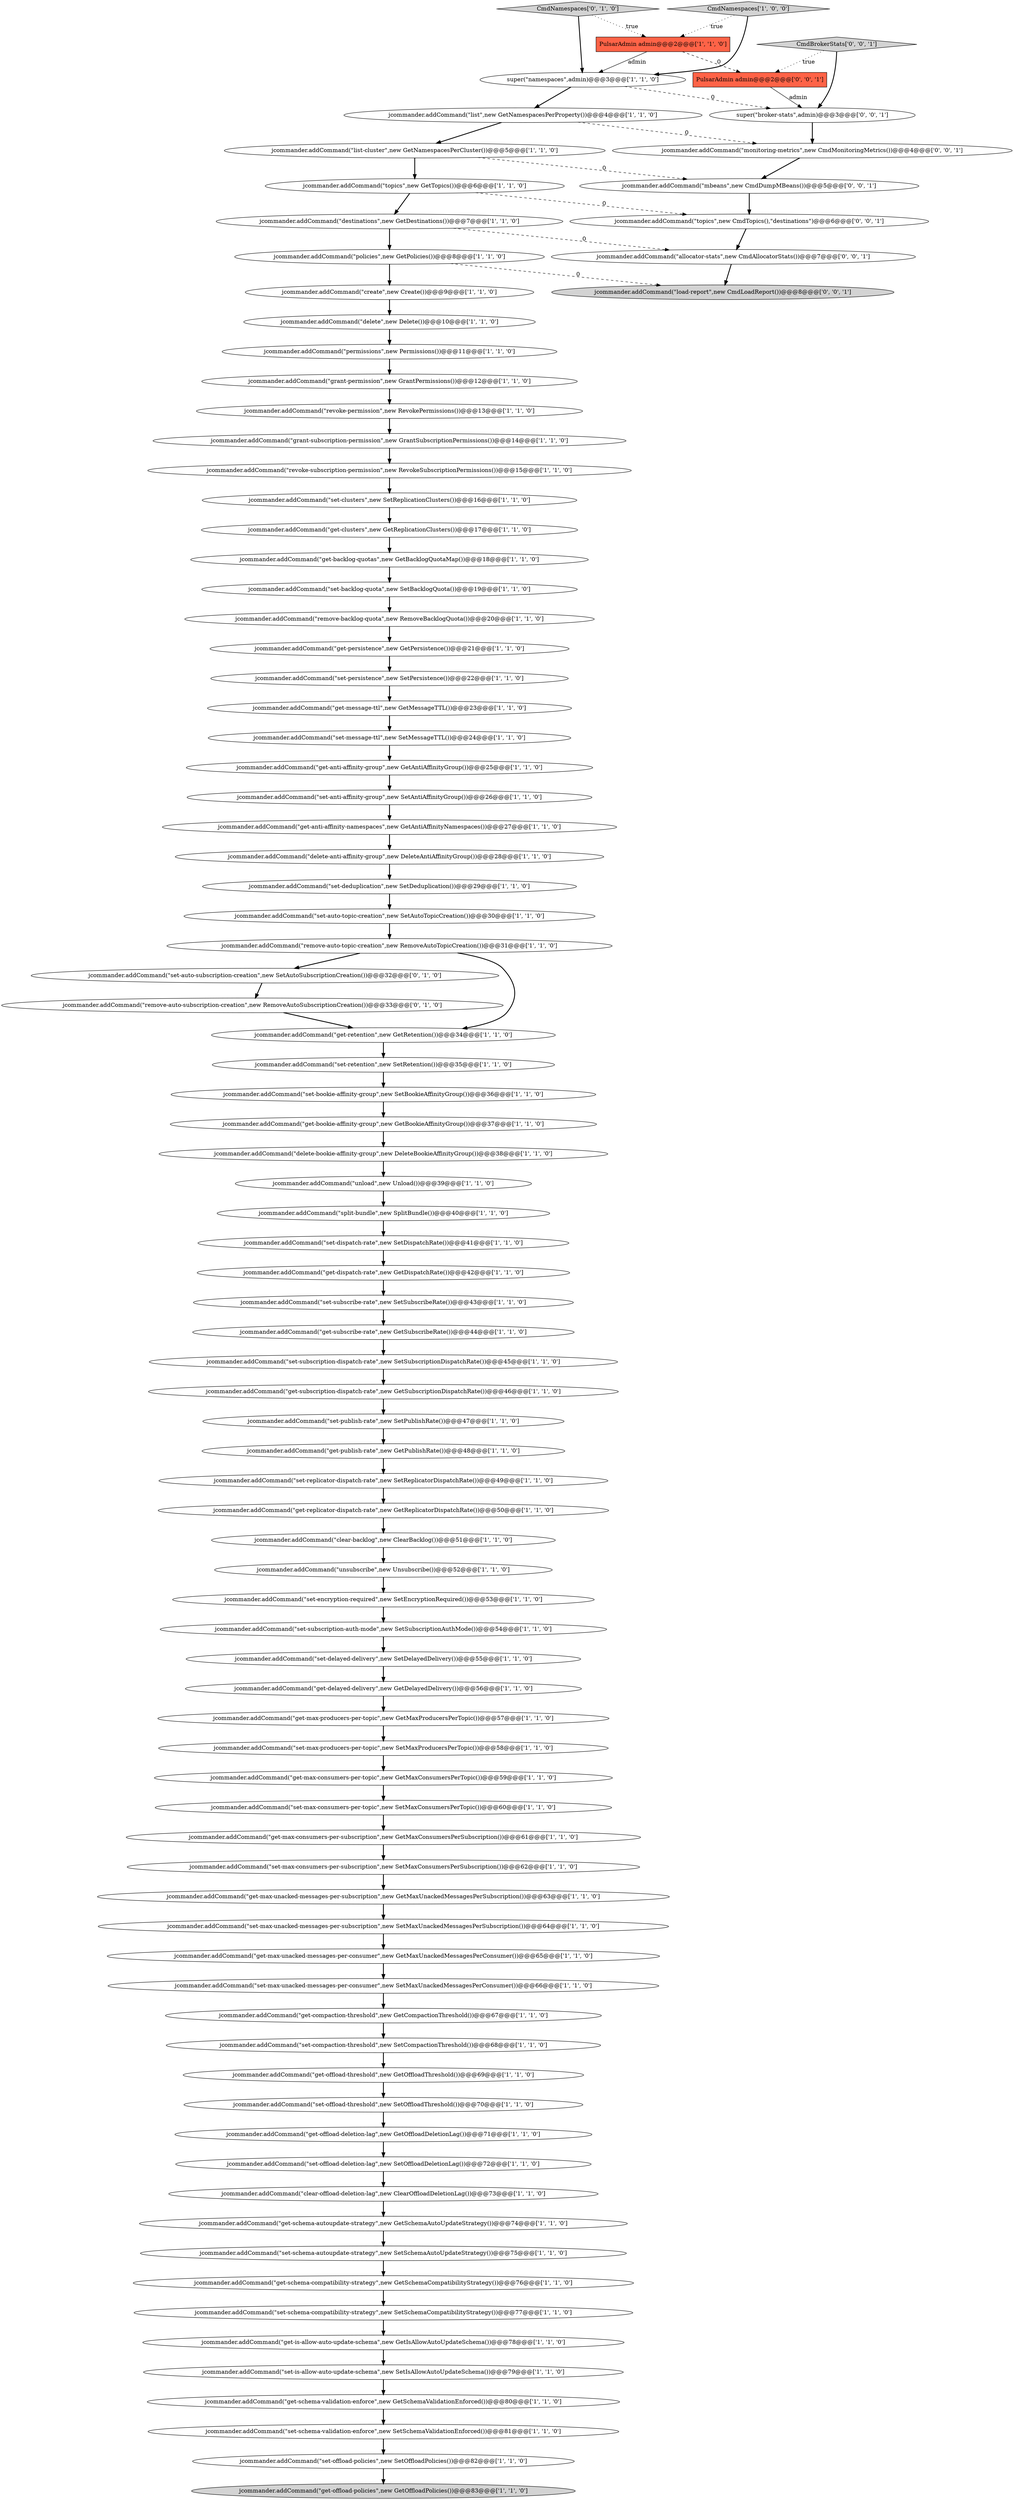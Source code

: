 digraph {
13 [style = filled, label = "jcommander.addCommand(\"get-replicator-dispatch-rate\",new GetReplicatorDispatchRate())@@@50@@@['1', '1', '0']", fillcolor = white, shape = ellipse image = "AAA0AAABBB1BBB"];
14 [style = filled, label = "jcommander.addCommand(\"list-cluster\",new GetNamespacesPerCluster())@@@5@@@['1', '1', '0']", fillcolor = white, shape = ellipse image = "AAA0AAABBB1BBB"];
29 [style = filled, label = "jcommander.addCommand(\"get-offload-policies\",new GetOffloadPolicies())@@@83@@@['1', '1', '0']", fillcolor = lightgray, shape = ellipse image = "AAA0AAABBB1BBB"];
89 [style = filled, label = "super(\"broker-stats\",admin)@@@3@@@['0', '0', '1']", fillcolor = white, shape = ellipse image = "AAA0AAABBB3BBB"];
44 [style = filled, label = "jcommander.addCommand(\"get-message-ttl\",new GetMessageTTL())@@@23@@@['1', '1', '0']", fillcolor = white, shape = ellipse image = "AAA0AAABBB1BBB"];
60 [style = filled, label = "jcommander.addCommand(\"delete-bookie-affinity-group\",new DeleteBookieAffinityGroup())@@@38@@@['1', '1', '0']", fillcolor = white, shape = ellipse image = "AAA0AAABBB1BBB"];
58 [style = filled, label = "jcommander.addCommand(\"set-persistence\",new SetPersistence())@@@22@@@['1', '1', '0']", fillcolor = white, shape = ellipse image = "AAA0AAABBB1BBB"];
23 [style = filled, label = "jcommander.addCommand(\"revoke-permission\",new RevokePermissions())@@@13@@@['1', '1', '0']", fillcolor = white, shape = ellipse image = "AAA0AAABBB1BBB"];
77 [style = filled, label = "jcommander.addCommand(\"set-message-ttl\",new SetMessageTTL())@@@24@@@['1', '1', '0']", fillcolor = white, shape = ellipse image = "AAA0AAABBB1BBB"];
34 [style = filled, label = "jcommander.addCommand(\"set-subscription-dispatch-rate\",new SetSubscriptionDispatchRate())@@@45@@@['1', '1', '0']", fillcolor = white, shape = ellipse image = "AAA0AAABBB1BBB"];
82 [style = filled, label = "jcommander.addCommand(\"set-auto-subscription-creation\",new SetAutoSubscriptionCreation())@@@32@@@['0', '1', '0']", fillcolor = white, shape = ellipse image = "AAA1AAABBB2BBB"];
84 [style = filled, label = "jcommander.addCommand(\"mbeans\",new CmdDumpMBeans())@@@5@@@['0', '0', '1']", fillcolor = white, shape = ellipse image = "AAA0AAABBB3BBB"];
67 [style = filled, label = "jcommander.addCommand(\"get-anti-affinity-group\",new GetAntiAffinityGroup())@@@25@@@['1', '1', '0']", fillcolor = white, shape = ellipse image = "AAA0AAABBB1BBB"];
10 [style = filled, label = "jcommander.addCommand(\"set-anti-affinity-group\",new SetAntiAffinityGroup())@@@26@@@['1', '1', '0']", fillcolor = white, shape = ellipse image = "AAA0AAABBB1BBB"];
31 [style = filled, label = "jcommander.addCommand(\"set-schema-autoupdate-strategy\",new SetSchemaAutoUpdateStrategy())@@@75@@@['1', '1', '0']", fillcolor = white, shape = ellipse image = "AAA0AAABBB1BBB"];
32 [style = filled, label = "jcommander.addCommand(\"get-publish-rate\",new GetPublishRate())@@@48@@@['1', '1', '0']", fillcolor = white, shape = ellipse image = "AAA0AAABBB1BBB"];
43 [style = filled, label = "jcommander.addCommand(\"set-backlog-quota\",new SetBacklogQuota())@@@19@@@['1', '1', '0']", fillcolor = white, shape = ellipse image = "AAA0AAABBB1BBB"];
49 [style = filled, label = "jcommander.addCommand(\"get-subscribe-rate\",new GetSubscribeRate())@@@44@@@['1', '1', '0']", fillcolor = white, shape = ellipse image = "AAA0AAABBB1BBB"];
88 [style = filled, label = "PulsarAdmin admin@@@2@@@['0', '0', '1']", fillcolor = tomato, shape = box image = "AAA0AAABBB3BBB"];
59 [style = filled, label = "jcommander.addCommand(\"get-schema-autoupdate-strategy\",new GetSchemaAutoUpdateStrategy())@@@74@@@['1', '1', '0']", fillcolor = white, shape = ellipse image = "AAA0AAABBB1BBB"];
56 [style = filled, label = "jcommander.addCommand(\"get-bookie-affinity-group\",new GetBookieAffinityGroup())@@@37@@@['1', '1', '0']", fillcolor = white, shape = ellipse image = "AAA0AAABBB1BBB"];
55 [style = filled, label = "jcommander.addCommand(\"set-auto-topic-creation\",new SetAutoTopicCreation())@@@30@@@['1', '1', '0']", fillcolor = white, shape = ellipse image = "AAA0AAABBB1BBB"];
24 [style = filled, label = "jcommander.addCommand(\"topics\",new GetTopics())@@@6@@@['1', '1', '0']", fillcolor = white, shape = ellipse image = "AAA0AAABBB1BBB"];
9 [style = filled, label = "jcommander.addCommand(\"get-compaction-threshold\",new GetCompactionThreshold())@@@67@@@['1', '1', '0']", fillcolor = white, shape = ellipse image = "AAA0AAABBB1BBB"];
78 [style = filled, label = "jcommander.addCommand(\"set-compaction-threshold\",new SetCompactionThreshold())@@@68@@@['1', '1', '0']", fillcolor = white, shape = ellipse image = "AAA0AAABBB1BBB"];
85 [style = filled, label = "jcommander.addCommand(\"load-report\",new CmdLoadReport())@@@8@@@['0', '0', '1']", fillcolor = lightgray, shape = ellipse image = "AAA0AAABBB3BBB"];
91 [style = filled, label = "jcommander.addCommand(\"allocator-stats\",new CmdAllocatorStats())@@@7@@@['0', '0', '1']", fillcolor = white, shape = ellipse image = "AAA0AAABBB3BBB"];
25 [style = filled, label = "jcommander.addCommand(\"set-dispatch-rate\",new SetDispatchRate())@@@41@@@['1', '1', '0']", fillcolor = white, shape = ellipse image = "AAA0AAABBB1BBB"];
0 [style = filled, label = "jcommander.addCommand(\"get-subscription-dispatch-rate\",new GetSubscriptionDispatchRate())@@@46@@@['1', '1', '0']", fillcolor = white, shape = ellipse image = "AAA0AAABBB1BBB"];
18 [style = filled, label = "jcommander.addCommand(\"set-max-unacked-messages-per-consumer\",new SetMaxUnackedMessagesPerConsumer())@@@66@@@['1', '1', '0']", fillcolor = white, shape = ellipse image = "AAA0AAABBB1BBB"];
3 [style = filled, label = "jcommander.addCommand(\"revoke-subscription-permission\",new RevokeSubscriptionPermissions())@@@15@@@['1', '1', '0']", fillcolor = white, shape = ellipse image = "AAA0AAABBB1BBB"];
53 [style = filled, label = "jcommander.addCommand(\"set-encryption-required\",new SetEncryptionRequired())@@@53@@@['1', '1', '0']", fillcolor = white, shape = ellipse image = "AAA0AAABBB1BBB"];
19 [style = filled, label = "jcommander.addCommand(\"set-schema-validation-enforce\",new SetSchemaValidationEnforced())@@@81@@@['1', '1', '0']", fillcolor = white, shape = ellipse image = "AAA0AAABBB1BBB"];
87 [style = filled, label = "CmdBrokerStats['0', '0', '1']", fillcolor = lightgray, shape = diamond image = "AAA0AAABBB3BBB"];
8 [style = filled, label = "jcommander.addCommand(\"set-max-consumers-per-topic\",new SetMaxConsumersPerTopic())@@@60@@@['1', '1', '0']", fillcolor = white, shape = ellipse image = "AAA0AAABBB1BBB"];
20 [style = filled, label = "jcommander.addCommand(\"get-persistence\",new GetPersistence())@@@21@@@['1', '1', '0']", fillcolor = white, shape = ellipse image = "AAA0AAABBB1BBB"];
66 [style = filled, label = "jcommander.addCommand(\"get-backlog-quotas\",new GetBacklogQuotaMap())@@@18@@@['1', '1', '0']", fillcolor = white, shape = ellipse image = "AAA0AAABBB1BBB"];
36 [style = filled, label = "jcommander.addCommand(\"get-clusters\",new GetReplicationClusters())@@@17@@@['1', '1', '0']", fillcolor = white, shape = ellipse image = "AAA0AAABBB1BBB"];
57 [style = filled, label = "jcommander.addCommand(\"get-delayed-delivery\",new GetDelayedDelivery())@@@56@@@['1', '1', '0']", fillcolor = white, shape = ellipse image = "AAA0AAABBB1BBB"];
37 [style = filled, label = "jcommander.addCommand(\"set-delayed-delivery\",new SetDelayedDelivery())@@@55@@@['1', '1', '0']", fillcolor = white, shape = ellipse image = "AAA0AAABBB1BBB"];
42 [style = filled, label = "jcommander.addCommand(\"set-is-allow-auto-update-schema\",new SetIsAllowAutoUpdateSchema())@@@79@@@['1', '1', '0']", fillcolor = white, shape = ellipse image = "AAA0AAABBB1BBB"];
26 [style = filled, label = "jcommander.addCommand(\"get-max-unacked-messages-per-subscription\",new GetMaxUnackedMessagesPerSubscription())@@@63@@@['1', '1', '0']", fillcolor = white, shape = ellipse image = "AAA0AAABBB1BBB"];
70 [style = filled, label = "jcommander.addCommand(\"clear-backlog\",new ClearBacklog())@@@51@@@['1', '1', '0']", fillcolor = white, shape = ellipse image = "AAA0AAABBB1BBB"];
39 [style = filled, label = "jcommander.addCommand(\"set-publish-rate\",new SetPublishRate())@@@47@@@['1', '1', '0']", fillcolor = white, shape = ellipse image = "AAA0AAABBB1BBB"];
21 [style = filled, label = "jcommander.addCommand(\"set-offload-policies\",new SetOffloadPolicies())@@@82@@@['1', '1', '0']", fillcolor = white, shape = ellipse image = "AAA0AAABBB1BBB"];
40 [style = filled, label = "jcommander.addCommand(\"get-offload-threshold\",new GetOffloadThreshold())@@@69@@@['1', '1', '0']", fillcolor = white, shape = ellipse image = "AAA0AAABBB1BBB"];
41 [style = filled, label = "jcommander.addCommand(\"delete\",new Delete())@@@10@@@['1', '1', '0']", fillcolor = white, shape = ellipse image = "AAA0AAABBB1BBB"];
74 [style = filled, label = "jcommander.addCommand(\"create\",new Create())@@@9@@@['1', '1', '0']", fillcolor = white, shape = ellipse image = "AAA0AAABBB1BBB"];
69 [style = filled, label = "jcommander.addCommand(\"delete-anti-affinity-group\",new DeleteAntiAffinityGroup())@@@28@@@['1', '1', '0']", fillcolor = white, shape = ellipse image = "AAA0AAABBB1BBB"];
16 [style = filled, label = "jcommander.addCommand(\"get-is-allow-auto-update-schema\",new GetIsAllowAutoUpdateSchema())@@@78@@@['1', '1', '0']", fillcolor = white, shape = ellipse image = "AAA0AAABBB1BBB"];
11 [style = filled, label = "jcommander.addCommand(\"set-retention\",new SetRetention())@@@35@@@['1', '1', '0']", fillcolor = white, shape = ellipse image = "AAA0AAABBB1BBB"];
54 [style = filled, label = "jcommander.addCommand(\"clear-offload-deletion-lag\",new ClearOffloadDeletionLag())@@@73@@@['1', '1', '0']", fillcolor = white, shape = ellipse image = "AAA0AAABBB1BBB"];
38 [style = filled, label = "jcommander.addCommand(\"get-dispatch-rate\",new GetDispatchRate())@@@42@@@['1', '1', '0']", fillcolor = white, shape = ellipse image = "AAA0AAABBB1BBB"];
48 [style = filled, label = "jcommander.addCommand(\"set-offload-deletion-lag\",new SetOffloadDeletionLag())@@@72@@@['1', '1', '0']", fillcolor = white, shape = ellipse image = "AAA0AAABBB1BBB"];
76 [style = filled, label = "jcommander.addCommand(\"grant-permission\",new GrantPermissions())@@@12@@@['1', '1', '0']", fillcolor = white, shape = ellipse image = "AAA0AAABBB1BBB"];
75 [style = filled, label = "jcommander.addCommand(\"get-schema-validation-enforce\",new GetSchemaValidationEnforced())@@@80@@@['1', '1', '0']", fillcolor = white, shape = ellipse image = "AAA0AAABBB1BBB"];
83 [style = filled, label = "jcommander.addCommand(\"remove-auto-subscription-creation\",new RemoveAutoSubscriptionCreation())@@@33@@@['0', '1', '0']", fillcolor = white, shape = ellipse image = "AAA1AAABBB2BBB"];
51 [style = filled, label = "jcommander.addCommand(\"get-max-consumers-per-topic\",new GetMaxConsumersPerTopic())@@@59@@@['1', '1', '0']", fillcolor = white, shape = ellipse image = "AAA0AAABBB1BBB"];
62 [style = filled, label = "jcommander.addCommand(\"set-deduplication\",new SetDeduplication())@@@29@@@['1', '1', '0']", fillcolor = white, shape = ellipse image = "AAA0AAABBB1BBB"];
71 [style = filled, label = "jcommander.addCommand(\"remove-auto-topic-creation\",new RemoveAutoTopicCreation())@@@31@@@['1', '1', '0']", fillcolor = white, shape = ellipse image = "AAA0AAABBB1BBB"];
22 [style = filled, label = "jcommander.addCommand(\"get-retention\",new GetRetention())@@@34@@@['1', '1', '0']", fillcolor = white, shape = ellipse image = "AAA0AAABBB1BBB"];
17 [style = filled, label = "jcommander.addCommand(\"set-schema-compatibility-strategy\",new SetSchemaCompatibilityStrategy())@@@77@@@['1', '1', '0']", fillcolor = white, shape = ellipse image = "AAA0AAABBB1BBB"];
47 [style = filled, label = "jcommander.addCommand(\"set-max-unacked-messages-per-subscription\",new SetMaxUnackedMessagesPerSubscription())@@@64@@@['1', '1', '0']", fillcolor = white, shape = ellipse image = "AAA0AAABBB1BBB"];
6 [style = filled, label = "jcommander.addCommand(\"set-max-consumers-per-subscription\",new SetMaxConsumersPerSubscription())@@@62@@@['1', '1', '0']", fillcolor = white, shape = ellipse image = "AAA0AAABBB1BBB"];
7 [style = filled, label = "jcommander.addCommand(\"set-offload-threshold\",new SetOffloadThreshold())@@@70@@@['1', '1', '0']", fillcolor = white, shape = ellipse image = "AAA0AAABBB1BBB"];
30 [style = filled, label = "super(\"namespaces\",admin)@@@3@@@['1', '1', '0']", fillcolor = white, shape = ellipse image = "AAA0AAABBB1BBB"];
5 [style = filled, label = "PulsarAdmin admin@@@2@@@['1', '1', '0']", fillcolor = tomato, shape = box image = "AAA0AAABBB1BBB"];
2 [style = filled, label = "jcommander.addCommand(\"get-max-consumers-per-subscription\",new GetMaxConsumersPerSubscription())@@@61@@@['1', '1', '0']", fillcolor = white, shape = ellipse image = "AAA0AAABBB1BBB"];
90 [style = filled, label = "jcommander.addCommand(\"topics\",new CmdTopics(),\"destinations\")@@@6@@@['0', '0', '1']", fillcolor = white, shape = ellipse image = "AAA0AAABBB3BBB"];
12 [style = filled, label = "jcommander.addCommand(\"unsubscribe\",new Unsubscribe())@@@52@@@['1', '1', '0']", fillcolor = white, shape = ellipse image = "AAA0AAABBB1BBB"];
72 [style = filled, label = "jcommander.addCommand(\"remove-backlog-quota\",new RemoveBacklogQuota())@@@20@@@['1', '1', '0']", fillcolor = white, shape = ellipse image = "AAA0AAABBB1BBB"];
81 [style = filled, label = "CmdNamespaces['0', '1', '0']", fillcolor = lightgray, shape = diamond image = "AAA0AAABBB2BBB"];
33 [style = filled, label = "jcommander.addCommand(\"list\",new GetNamespacesPerProperty())@@@4@@@['1', '1', '0']", fillcolor = white, shape = ellipse image = "AAA0AAABBB1BBB"];
27 [style = filled, label = "jcommander.addCommand(\"set-clusters\",new SetReplicationClusters())@@@16@@@['1', '1', '0']", fillcolor = white, shape = ellipse image = "AAA0AAABBB1BBB"];
86 [style = filled, label = "jcommander.addCommand(\"monitoring-metrics\",new CmdMonitoringMetrics())@@@4@@@['0', '0', '1']", fillcolor = white, shape = ellipse image = "AAA0AAABBB3BBB"];
65 [style = filled, label = "jcommander.addCommand(\"permissions\",new Permissions())@@@11@@@['1', '1', '0']", fillcolor = white, shape = ellipse image = "AAA0AAABBB1BBB"];
73 [style = filled, label = "jcommander.addCommand(\"get-schema-compatibility-strategy\",new GetSchemaCompatibilityStrategy())@@@76@@@['1', '1', '0']", fillcolor = white, shape = ellipse image = "AAA0AAABBB1BBB"];
64 [style = filled, label = "jcommander.addCommand(\"set-replicator-dispatch-rate\",new SetReplicatorDispatchRate())@@@49@@@['1', '1', '0']", fillcolor = white, shape = ellipse image = "AAA0AAABBB1BBB"];
52 [style = filled, label = "jcommander.addCommand(\"policies\",new GetPolicies())@@@8@@@['1', '1', '0']", fillcolor = white, shape = ellipse image = "AAA0AAABBB1BBB"];
63 [style = filled, label = "jcommander.addCommand(\"grant-subscription-permission\",new GrantSubscriptionPermissions())@@@14@@@['1', '1', '0']", fillcolor = white, shape = ellipse image = "AAA0AAABBB1BBB"];
80 [style = filled, label = "jcommander.addCommand(\"split-bundle\",new SplitBundle())@@@40@@@['1', '1', '0']", fillcolor = white, shape = ellipse image = "AAA0AAABBB1BBB"];
4 [style = filled, label = "jcommander.addCommand(\"set-bookie-affinity-group\",new SetBookieAffinityGroup())@@@36@@@['1', '1', '0']", fillcolor = white, shape = ellipse image = "AAA0AAABBB1BBB"];
28 [style = filled, label = "jcommander.addCommand(\"get-offload-deletion-lag\",new GetOffloadDeletionLag())@@@71@@@['1', '1', '0']", fillcolor = white, shape = ellipse image = "AAA0AAABBB1BBB"];
35 [style = filled, label = "jcommander.addCommand(\"destinations\",new GetDestinations())@@@7@@@['1', '1', '0']", fillcolor = white, shape = ellipse image = "AAA0AAABBB1BBB"];
45 [style = filled, label = "jcommander.addCommand(\"set-subscription-auth-mode\",new SetSubscriptionAuthMode())@@@54@@@['1', '1', '0']", fillcolor = white, shape = ellipse image = "AAA0AAABBB1BBB"];
79 [style = filled, label = "jcommander.addCommand(\"unload\",new Unload())@@@39@@@['1', '1', '0']", fillcolor = white, shape = ellipse image = "AAA0AAABBB1BBB"];
61 [style = filled, label = "jcommander.addCommand(\"set-max-producers-per-topic\",new SetMaxProducersPerTopic())@@@58@@@['1', '1', '0']", fillcolor = white, shape = ellipse image = "AAA0AAABBB1BBB"];
15 [style = filled, label = "jcommander.addCommand(\"get-anti-affinity-namespaces\",new GetAntiAffinityNamespaces())@@@27@@@['1', '1', '0']", fillcolor = white, shape = ellipse image = "AAA0AAABBB1BBB"];
50 [style = filled, label = "jcommander.addCommand(\"set-subscribe-rate\",new SetSubscribeRate())@@@43@@@['1', '1', '0']", fillcolor = white, shape = ellipse image = "AAA0AAABBB1BBB"];
1 [style = filled, label = "jcommander.addCommand(\"get-max-unacked-messages-per-consumer\",new GetMaxUnackedMessagesPerConsumer())@@@65@@@['1', '1', '0']", fillcolor = white, shape = ellipse image = "AAA0AAABBB1BBB"];
46 [style = filled, label = "CmdNamespaces['1', '0', '0']", fillcolor = lightgray, shape = diamond image = "AAA0AAABBB1BBB"];
68 [style = filled, label = "jcommander.addCommand(\"get-max-producers-per-topic\",new GetMaxProducersPerTopic())@@@57@@@['1', '1', '0']", fillcolor = white, shape = ellipse image = "AAA0AAABBB1BBB"];
30->89 [style = dashed, label="0"];
7->28 [style = bold, label=""];
11->4 [style = bold, label=""];
60->79 [style = bold, label=""];
87->88 [style = dotted, label="true"];
81->30 [style = bold, label=""];
71->22 [style = bold, label=""];
39->32 [style = bold, label=""];
1->18 [style = bold, label=""];
74->41 [style = bold, label=""];
14->24 [style = bold, label=""];
52->85 [style = dashed, label="0"];
41->65 [style = bold, label=""];
55->71 [style = bold, label=""];
51->8 [style = bold, label=""];
42->75 [style = bold, label=""];
10->15 [style = bold, label=""];
68->61 [style = bold, label=""];
35->52 [style = bold, label=""];
17->16 [style = bold, label=""];
5->30 [style = solid, label="admin"];
62->55 [style = bold, label=""];
38->50 [style = bold, label=""];
70->12 [style = bold, label=""];
28->48 [style = bold, label=""];
89->86 [style = bold, label=""];
84->90 [style = bold, label=""];
24->35 [style = bold, label=""];
75->19 [style = bold, label=""];
47->1 [style = bold, label=""];
24->90 [style = dashed, label="0"];
87->89 [style = bold, label=""];
48->54 [style = bold, label=""];
90->91 [style = bold, label=""];
64->13 [style = bold, label=""];
86->84 [style = bold, label=""];
13->70 [style = bold, label=""];
44->77 [style = bold, label=""];
88->89 [style = solid, label="admin"];
8->2 [style = bold, label=""];
77->67 [style = bold, label=""];
4->56 [style = bold, label=""];
40->7 [style = bold, label=""];
76->23 [style = bold, label=""];
9->78 [style = bold, label=""];
79->80 [style = bold, label=""];
82->83 [style = bold, label=""];
69->62 [style = bold, label=""];
43->72 [style = bold, label=""];
61->51 [style = bold, label=""];
57->68 [style = bold, label=""];
32->64 [style = bold, label=""];
52->74 [style = bold, label=""];
46->5 [style = dotted, label="true"];
58->44 [style = bold, label=""];
67->10 [style = bold, label=""];
6->26 [style = bold, label=""];
12->53 [style = bold, label=""];
0->39 [style = bold, label=""];
71->82 [style = bold, label=""];
54->59 [style = bold, label=""];
23->63 [style = bold, label=""];
16->42 [style = bold, label=""];
3->27 [style = bold, label=""];
56->60 [style = bold, label=""];
31->73 [style = bold, label=""];
78->40 [style = bold, label=""];
37->57 [style = bold, label=""];
30->33 [style = bold, label=""];
18->9 [style = bold, label=""];
14->84 [style = dashed, label="0"];
35->91 [style = dashed, label="0"];
53->45 [style = bold, label=""];
46->30 [style = bold, label=""];
33->14 [style = bold, label=""];
2->6 [style = bold, label=""];
73->17 [style = bold, label=""];
91->85 [style = bold, label=""];
83->22 [style = bold, label=""];
80->25 [style = bold, label=""];
5->88 [style = dashed, label="0"];
22->11 [style = bold, label=""];
26->47 [style = bold, label=""];
72->20 [style = bold, label=""];
66->43 [style = bold, label=""];
65->76 [style = bold, label=""];
25->38 [style = bold, label=""];
20->58 [style = bold, label=""];
21->29 [style = bold, label=""];
34->0 [style = bold, label=""];
15->69 [style = bold, label=""];
19->21 [style = bold, label=""];
27->36 [style = bold, label=""];
50->49 [style = bold, label=""];
59->31 [style = bold, label=""];
45->37 [style = bold, label=""];
49->34 [style = bold, label=""];
63->3 [style = bold, label=""];
33->86 [style = dashed, label="0"];
81->5 [style = dotted, label="true"];
36->66 [style = bold, label=""];
}
